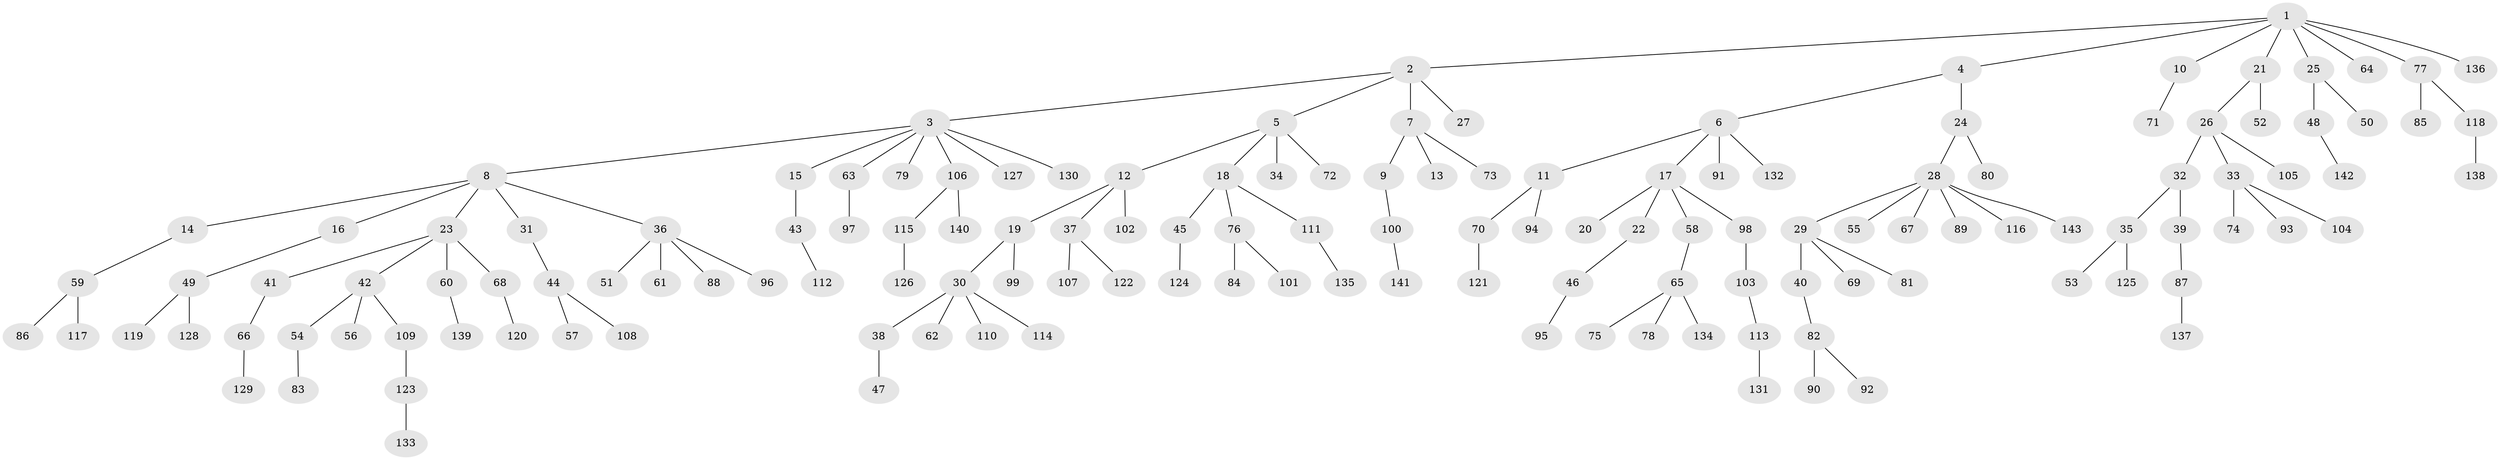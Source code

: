 // Generated by graph-tools (version 1.1) at 2025/53/03/09/25 04:53:20]
// undirected, 143 vertices, 142 edges
graph export_dot {
graph [start="1"]
  node [color=gray90,style=filled];
  1;
  2;
  3;
  4;
  5;
  6;
  7;
  8;
  9;
  10;
  11;
  12;
  13;
  14;
  15;
  16;
  17;
  18;
  19;
  20;
  21;
  22;
  23;
  24;
  25;
  26;
  27;
  28;
  29;
  30;
  31;
  32;
  33;
  34;
  35;
  36;
  37;
  38;
  39;
  40;
  41;
  42;
  43;
  44;
  45;
  46;
  47;
  48;
  49;
  50;
  51;
  52;
  53;
  54;
  55;
  56;
  57;
  58;
  59;
  60;
  61;
  62;
  63;
  64;
  65;
  66;
  67;
  68;
  69;
  70;
  71;
  72;
  73;
  74;
  75;
  76;
  77;
  78;
  79;
  80;
  81;
  82;
  83;
  84;
  85;
  86;
  87;
  88;
  89;
  90;
  91;
  92;
  93;
  94;
  95;
  96;
  97;
  98;
  99;
  100;
  101;
  102;
  103;
  104;
  105;
  106;
  107;
  108;
  109;
  110;
  111;
  112;
  113;
  114;
  115;
  116;
  117;
  118;
  119;
  120;
  121;
  122;
  123;
  124;
  125;
  126;
  127;
  128;
  129;
  130;
  131;
  132;
  133;
  134;
  135;
  136;
  137;
  138;
  139;
  140;
  141;
  142;
  143;
  1 -- 2;
  1 -- 4;
  1 -- 10;
  1 -- 21;
  1 -- 25;
  1 -- 64;
  1 -- 77;
  1 -- 136;
  2 -- 3;
  2 -- 5;
  2 -- 7;
  2 -- 27;
  3 -- 8;
  3 -- 15;
  3 -- 63;
  3 -- 79;
  3 -- 106;
  3 -- 127;
  3 -- 130;
  4 -- 6;
  4 -- 24;
  5 -- 12;
  5 -- 18;
  5 -- 34;
  5 -- 72;
  6 -- 11;
  6 -- 17;
  6 -- 91;
  6 -- 132;
  7 -- 9;
  7 -- 13;
  7 -- 73;
  8 -- 14;
  8 -- 16;
  8 -- 23;
  8 -- 31;
  8 -- 36;
  9 -- 100;
  10 -- 71;
  11 -- 70;
  11 -- 94;
  12 -- 19;
  12 -- 37;
  12 -- 102;
  14 -- 59;
  15 -- 43;
  16 -- 49;
  17 -- 20;
  17 -- 22;
  17 -- 58;
  17 -- 98;
  18 -- 45;
  18 -- 76;
  18 -- 111;
  19 -- 30;
  19 -- 99;
  21 -- 26;
  21 -- 52;
  22 -- 46;
  23 -- 41;
  23 -- 42;
  23 -- 60;
  23 -- 68;
  24 -- 28;
  24 -- 80;
  25 -- 48;
  25 -- 50;
  26 -- 32;
  26 -- 33;
  26 -- 105;
  28 -- 29;
  28 -- 55;
  28 -- 67;
  28 -- 89;
  28 -- 116;
  28 -- 143;
  29 -- 40;
  29 -- 69;
  29 -- 81;
  30 -- 38;
  30 -- 62;
  30 -- 110;
  30 -- 114;
  31 -- 44;
  32 -- 35;
  32 -- 39;
  33 -- 74;
  33 -- 93;
  33 -- 104;
  35 -- 53;
  35 -- 125;
  36 -- 51;
  36 -- 61;
  36 -- 88;
  36 -- 96;
  37 -- 107;
  37 -- 122;
  38 -- 47;
  39 -- 87;
  40 -- 82;
  41 -- 66;
  42 -- 54;
  42 -- 56;
  42 -- 109;
  43 -- 112;
  44 -- 57;
  44 -- 108;
  45 -- 124;
  46 -- 95;
  48 -- 142;
  49 -- 119;
  49 -- 128;
  54 -- 83;
  58 -- 65;
  59 -- 86;
  59 -- 117;
  60 -- 139;
  63 -- 97;
  65 -- 75;
  65 -- 78;
  65 -- 134;
  66 -- 129;
  68 -- 120;
  70 -- 121;
  76 -- 84;
  76 -- 101;
  77 -- 85;
  77 -- 118;
  82 -- 90;
  82 -- 92;
  87 -- 137;
  98 -- 103;
  100 -- 141;
  103 -- 113;
  106 -- 115;
  106 -- 140;
  109 -- 123;
  111 -- 135;
  113 -- 131;
  115 -- 126;
  118 -- 138;
  123 -- 133;
}
